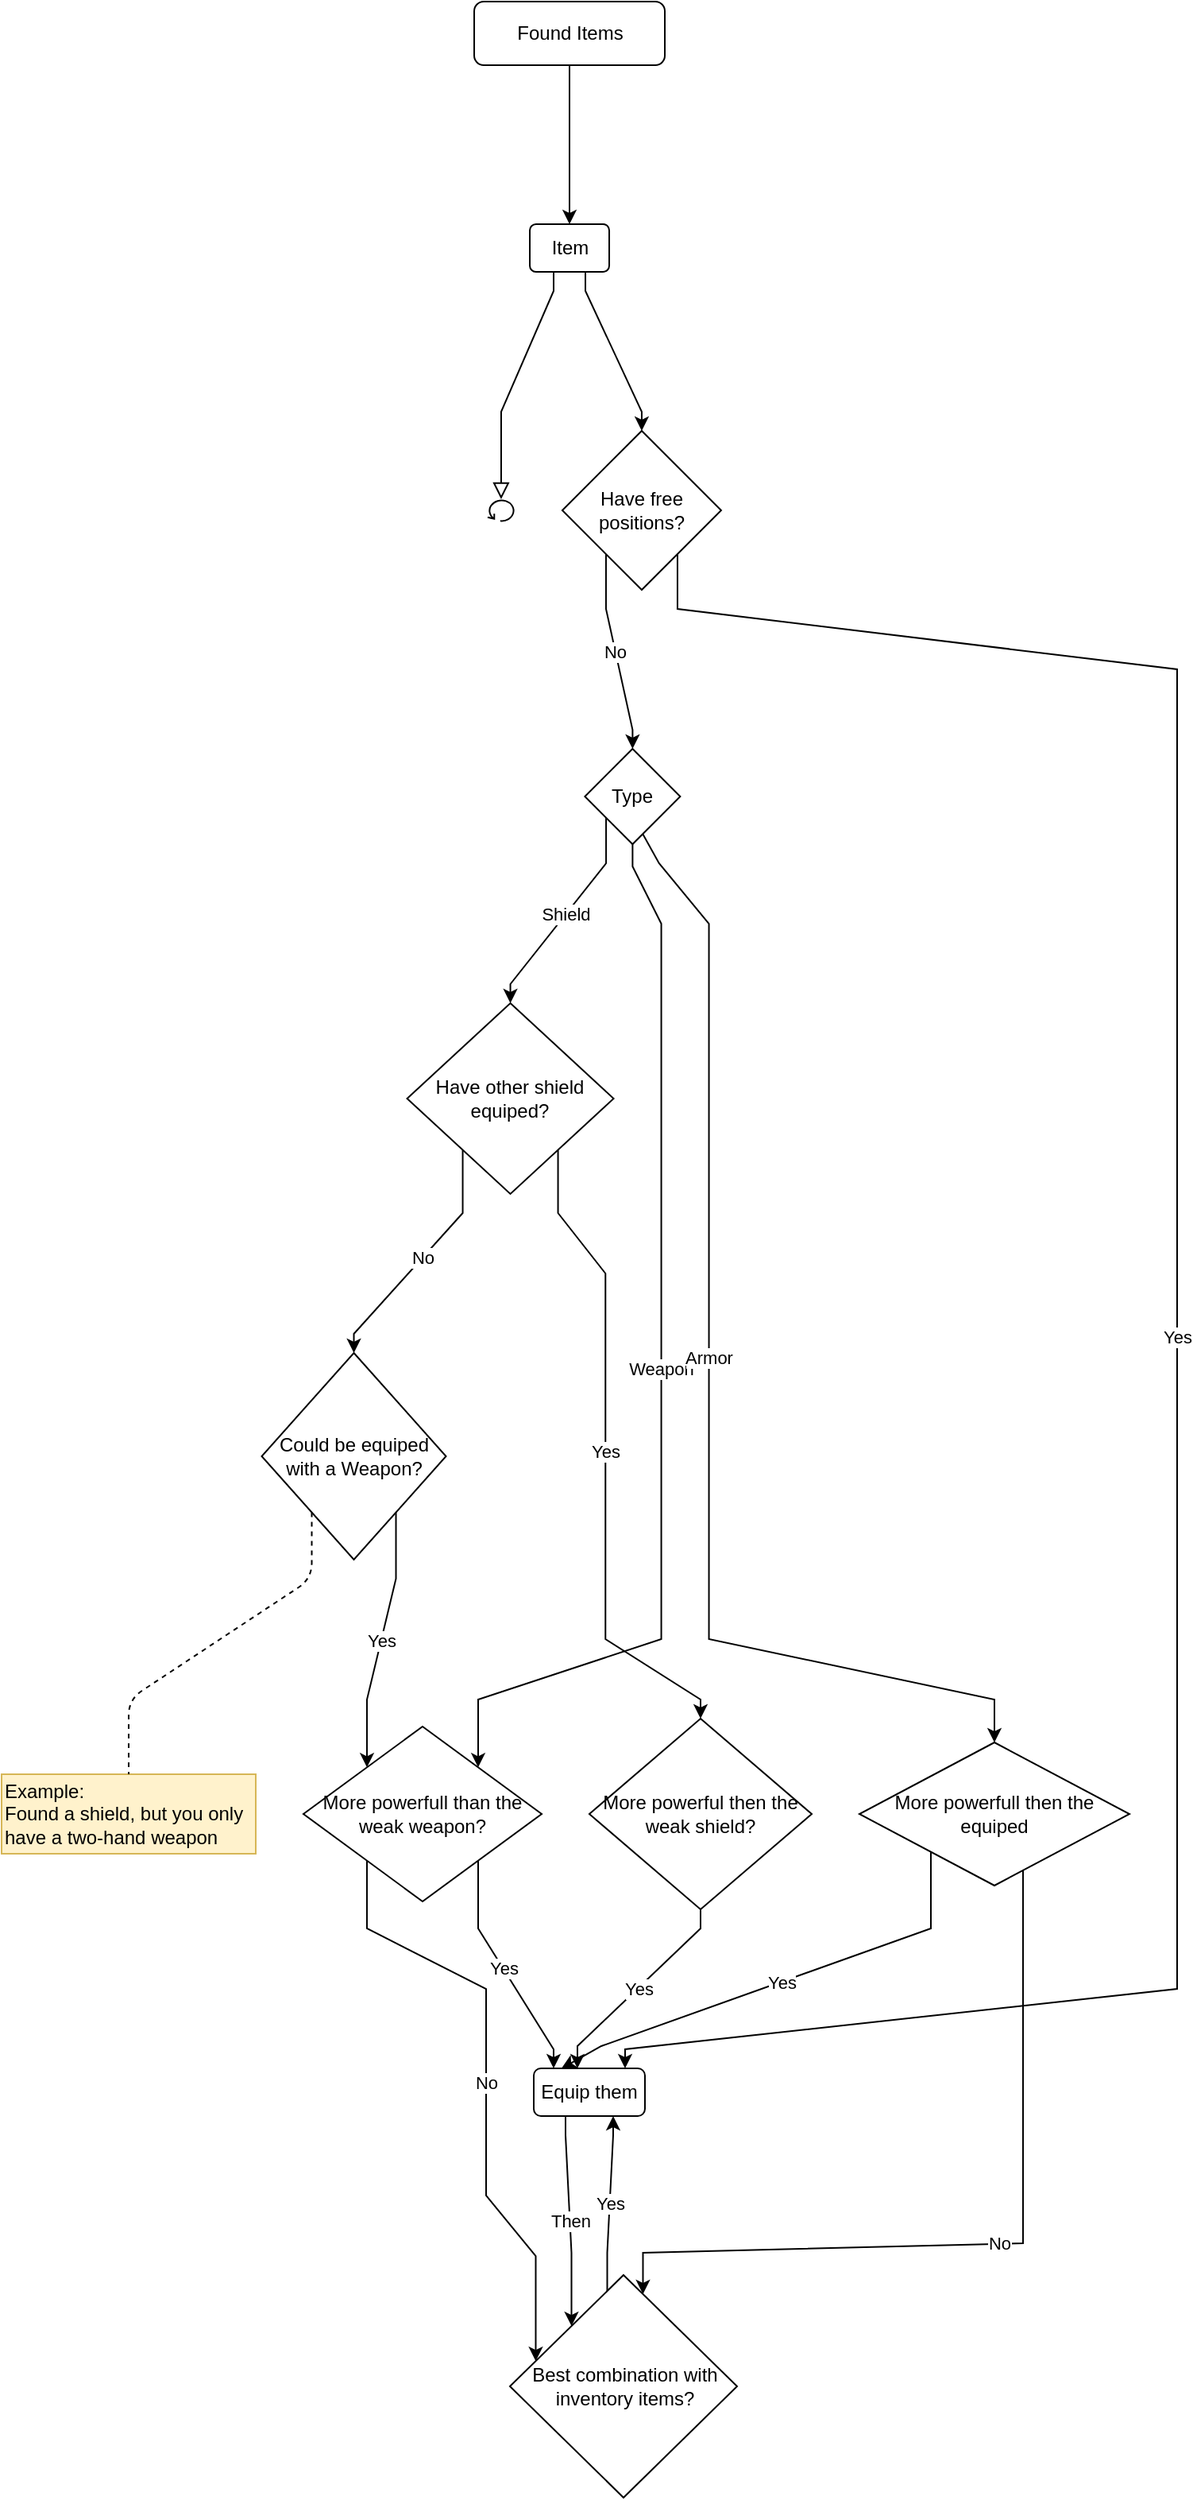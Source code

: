 <mxfile version="13.1.5" type="device"><diagram id="C5RBs43oDa-KdzZeNtuy" name="Page-1"><mxGraphModel dx="1185" dy="660" grid="1" gridSize="10" guides="1" tooltips="1" connect="1" arrows="1" fold="1" page="1" pageScale="1" pageWidth="827" pageHeight="1169" math="0" shadow="0"><root><mxCell id="WIyWlLk6GJQsqaUBKTNV-0"/><mxCell id="WIyWlLk6GJQsqaUBKTNV-1" parent="WIyWlLk6GJQsqaUBKTNV-0"/><mxCell id="YZxBftQv2Bj4QnFzN6PJ-17" style="edgeStyle=orthogonalEdgeStyle;rounded=0;orthogonalLoop=1;jettySize=auto;html=1;noEdgeStyle=1;orthogonal=1;" edge="1" parent="WIyWlLk6GJQsqaUBKTNV-1" source="WIyWlLk6GJQsqaUBKTNV-3" target="YZxBftQv2Bj4QnFzN6PJ-1"><mxGeometry relative="1" as="geometry"><Array as="points"><mxPoint x="434.515" y="52"/><mxPoint x="434.515" y="128"/></Array></mxGeometry></mxCell><mxCell id="WIyWlLk6GJQsqaUBKTNV-3" value="Found Items" style="rounded=1;whiteSpace=wrap;html=1;fontSize=12;glass=0;strokeWidth=1;shadow=0;" parent="WIyWlLk6GJQsqaUBKTNV-1" vertex="1"><mxGeometry x="374.515" width="120" height="40" as="geometry"/></mxCell><mxCell id="YZxBftQv2Bj4QnFzN6PJ-0" value="" style="shape=mxgraph.bpmn.loop;html=1;outlineConnect=0;" vertex="1" parent="WIyWlLk6GJQsqaUBKTNV-1"><mxGeometry x="382.982" y="313" width="17" height="14" as="geometry"/></mxCell><mxCell id="YZxBftQv2Bj4QnFzN6PJ-8" style="edgeStyle=orthogonalEdgeStyle;rounded=0;orthogonalLoop=1;jettySize=auto;html=1;shadow=0;strokeWidth=1;labelBackgroundColor=none;endFill=0;endArrow=block;endSize=8;noEdgeStyle=1;orthogonal=1;" edge="1" parent="WIyWlLk6GJQsqaUBKTNV-1" source="YZxBftQv2Bj4QnFzN6PJ-1" target="YZxBftQv2Bj4QnFzN6PJ-0"><mxGeometry relative="1" as="geometry"><Array as="points"><mxPoint x="424.515" y="182"/><mxPoint x="391.482" y="258"/></Array></mxGeometry></mxCell><mxCell id="YZxBftQv2Bj4QnFzN6PJ-19" style="edgeStyle=orthogonalEdgeStyle;rounded=0;orthogonalLoop=1;jettySize=auto;html=1;noEdgeStyle=1;orthogonal=1;" edge="1" parent="WIyWlLk6GJQsqaUBKTNV-1" source="YZxBftQv2Bj4QnFzN6PJ-1" target="YZxBftQv2Bj4QnFzN6PJ-18"><mxGeometry relative="1" as="geometry"><Array as="points"><mxPoint x="444.515" y="182"/><mxPoint x="479.982" y="258"/></Array></mxGeometry></mxCell><mxCell id="YZxBftQv2Bj4QnFzN6PJ-1" value="Item" style="rounded=1;whiteSpace=wrap;html=1;arcSize=13;" vertex="1" parent="WIyWlLk6GJQsqaUBKTNV-1"><mxGeometry x="409.515" y="140" width="50" height="30" as="geometry"/></mxCell><mxCell id="YZxBftQv2Bj4QnFzN6PJ-21" value="Yes" style="edgeStyle=orthogonalEdgeStyle;rounded=0;orthogonalLoop=1;jettySize=auto;html=1;labelPosition=center;verticalLabelPosition=middle;align=center;verticalAlign=middle;noEdgeStyle=1;orthogonal=1;" edge="1" parent="WIyWlLk6GJQsqaUBKTNV-1" source="YZxBftQv2Bj4QnFzN6PJ-18" target="YZxBftQv2Bj4QnFzN6PJ-22"><mxGeometry relative="1" as="geometry"><mxPoint x="350" y="280" as="targetPoint"/><Array as="points"><mxPoint x="502.482" y="382"/><mxPoint x="817.0" y="420"/><mxPoint x="817.0" y="580"/><mxPoint x="817.0" y="580"/><mxPoint x="817.0" y="800"/><mxPoint x="817.0" y="800"/><mxPoint x="817.0" y="1030"/><mxPoint x="817.0" y="1030"/><mxPoint x="817.0" y="1250"/><mxPoint x="469.5" y="1288"/></Array></mxGeometry></mxCell><mxCell id="YZxBftQv2Bj4QnFzN6PJ-30" value="No" style="edgeStyle=orthogonalEdgeStyle;rounded=0;orthogonalLoop=1;jettySize=auto;html=1;noEdgeStyle=1;orthogonal=1;" edge="1" parent="WIyWlLk6GJQsqaUBKTNV-1" source="YZxBftQv2Bj4QnFzN6PJ-18" target="YZxBftQv2Bj4QnFzN6PJ-29"><mxGeometry relative="1" as="geometry"><Array as="points"><mxPoint x="457.482" y="382"/><mxPoint x="474.203" y="458"/></Array></mxGeometry></mxCell><mxCell id="YZxBftQv2Bj4QnFzN6PJ-18" value="Have free positions?" style="rhombus;whiteSpace=wrap;html=1;" vertex="1" parent="WIyWlLk6GJQsqaUBKTNV-1"><mxGeometry x="429.982" y="270" width="100" height="100" as="geometry"/></mxCell><mxCell id="YZxBftQv2Bj4QnFzN6PJ-35" value="Shield" style="edgeStyle=orthogonalEdgeStyle;rounded=0;orthogonalLoop=1;jettySize=auto;html=1;noEdgeStyle=1;orthogonal=1;" edge="1" parent="WIyWlLk6GJQsqaUBKTNV-1" source="YZxBftQv2Bj4QnFzN6PJ-29" target="YZxBftQv2Bj4QnFzN6PJ-34"><mxGeometry relative="1" as="geometry"><Array as="points"><mxPoint x="457.537" y="542"/><mxPoint x="397.278" y="618"/></Array></mxGeometry></mxCell><mxCell id="YZxBftQv2Bj4QnFzN6PJ-57" value="Weapon" style="edgeStyle=orthogonalEdgeStyle;rounded=0;orthogonalLoop=1;jettySize=auto;html=1;noEdgeStyle=1;orthogonal=1;" edge="1" parent="WIyWlLk6GJQsqaUBKTNV-1" source="YZxBftQv2Bj4QnFzN6PJ-29" target="YZxBftQv2Bj4QnFzN6PJ-43"><mxGeometry relative="1" as="geometry"><mxPoint x="-300" y="540" as="targetPoint"/><Array as="points"><mxPoint x="474.203" y="544"/><mxPoint x="492.278" y="580"/><mxPoint x="492.278" y="800"/><mxPoint x="492.278" y="800"/><mxPoint x="492.278" y="1030"/><mxPoint x="377.0" y="1068"/></Array></mxGeometry></mxCell><mxCell id="YZxBftQv2Bj4QnFzN6PJ-66" value="Armor" style="edgeStyle=orthogonalEdgeStyle;rounded=0;orthogonalLoop=1;jettySize=auto;html=1;exitX=0;exitY=0;exitDx=0;exitDy=0;noEdgeStyle=1;orthogonal=1;" edge="1" parent="WIyWlLk6GJQsqaUBKTNV-1" source="YZxBftQv2Bj4QnFzN6PJ-29" target="YZxBftQv2Bj4QnFzN6PJ-65"><mxGeometry relative="1" as="geometry"><Array as="points"><mxPoint x="490.87" y="542"/><mxPoint x="522.278" y="580"/><mxPoint x="522.278" y="800"/><mxPoint x="522.278" y="800"/><mxPoint x="522.278" y="1030"/><mxPoint x="702.0" y="1068"/></Array></mxGeometry></mxCell><mxCell id="YZxBftQv2Bj4QnFzN6PJ-29" value="Type" style="rhombus;whiteSpace=wrap;html=1;" vertex="1" parent="WIyWlLk6GJQsqaUBKTNV-1"><mxGeometry x="444.203" y="470" width="60" height="60" as="geometry"/></mxCell><mxCell id="YZxBftQv2Bj4QnFzN6PJ-38" value="Yes" style="edgeStyle=orthogonalEdgeStyle;rounded=0;orthogonalLoop=1;jettySize=auto;html=1;noEdgeStyle=1;orthogonal=1;" edge="1" parent="WIyWlLk6GJQsqaUBKTNV-1" source="YZxBftQv2Bj4QnFzN6PJ-34" target="YZxBftQv2Bj4QnFzN6PJ-37"><mxGeometry relative="1" as="geometry"><Array as="points"><mxPoint x="427.278" y="762"/><mxPoint x="457.139" y="800"/><mxPoint x="457.139" y="1030"/><mxPoint x="517.0" y="1068"/></Array></mxGeometry></mxCell><mxCell id="YZxBftQv2Bj4QnFzN6PJ-42" value="No&lt;br&gt;" style="edgeStyle=orthogonalEdgeStyle;rounded=0;orthogonalLoop=1;jettySize=auto;html=1;noEdgeStyle=1;orthogonal=1;" edge="1" parent="WIyWlLk6GJQsqaUBKTNV-1" source="YZxBftQv2Bj4QnFzN6PJ-34" target="YZxBftQv2Bj4QnFzN6PJ-41"><mxGeometry relative="1" as="geometry"><Array as="points"><mxPoint x="367.278" y="762"/><mxPoint x="298.759" y="838"/></Array></mxGeometry></mxCell><mxCell id="YZxBftQv2Bj4QnFzN6PJ-34" value="Have other shield equiped?" style="rhombus;whiteSpace=wrap;html=1;" vertex="1" parent="WIyWlLk6GJQsqaUBKTNV-1"><mxGeometry x="332.278" y="630" width="130" height="120" as="geometry"/></mxCell><mxCell id="YZxBftQv2Bj4QnFzN6PJ-40" value="Yes" style="edgeStyle=orthogonalEdgeStyle;rounded=0;orthogonalLoop=1;jettySize=auto;html=1;noEdgeStyle=1;orthogonal=1;" edge="1" parent="WIyWlLk6GJQsqaUBKTNV-1" source="YZxBftQv2Bj4QnFzN6PJ-37" target="YZxBftQv2Bj4QnFzN6PJ-22"><mxGeometry relative="1" as="geometry"><Array as="points"><mxPoint x="517.0" y="1212"/><mxPoint x="439.5" y="1286"/></Array></mxGeometry></mxCell><mxCell id="YZxBftQv2Bj4QnFzN6PJ-37" value="More powerful then the weak shield?" style="rhombus;whiteSpace=wrap;html=1;" vertex="1" parent="WIyWlLk6GJQsqaUBKTNV-1"><mxGeometry x="447.0" y="1080" width="140" height="120" as="geometry"/></mxCell><mxCell id="YZxBftQv2Bj4QnFzN6PJ-61" value="Then" style="edgeStyle=orthogonalEdgeStyle;rounded=0;orthogonalLoop=1;jettySize=auto;html=1;noEdgeStyle=1;orthogonal=1;" edge="1" parent="WIyWlLk6GJQsqaUBKTNV-1" source="YZxBftQv2Bj4QnFzN6PJ-22" target="YZxBftQv2Bj4QnFzN6PJ-59"><mxGeometry relative="1" as="geometry"><mxPoint x="-90" y="1270" as="targetPoint"/><Array as="points"><mxPoint x="432.0" y="1342"/><mxPoint x="435.75" y="1416"/></Array></mxGeometry></mxCell><mxCell id="YZxBftQv2Bj4QnFzN6PJ-22" value="Equip them" style="rounded=1;whiteSpace=wrap;html=1;" vertex="1" parent="WIyWlLk6GJQsqaUBKTNV-1"><mxGeometry x="412.0" y="1300" width="70" height="30" as="geometry"/></mxCell><mxCell id="YZxBftQv2Bj4QnFzN6PJ-44" value="Yes" style="edgeStyle=orthogonalEdgeStyle;rounded=0;orthogonalLoop=1;jettySize=auto;html=1;noEdgeStyle=1;orthogonal=1;" edge="1" parent="WIyWlLk6GJQsqaUBKTNV-1" source="YZxBftQv2Bj4QnFzN6PJ-41" target="YZxBftQv2Bj4QnFzN6PJ-43"><mxGeometry relative="1" as="geometry"><Array as="points"><mxPoint x="325.259" y="992"/><mxPoint x="307.0" y="1068"/></Array></mxGeometry></mxCell><mxCell id="YZxBftQv2Bj4QnFzN6PJ-41" value="Could be equiped with a Weapon?" style="rhombus;whiteSpace=wrap;html=1;" vertex="1" parent="WIyWlLk6GJQsqaUBKTNV-1"><mxGeometry x="240.759" y="850" width="116" height="130" as="geometry"/></mxCell><mxCell id="YZxBftQv2Bj4QnFzN6PJ-45" value="Yes" style="edgeStyle=orthogonalEdgeStyle;rounded=0;orthogonalLoop=1;jettySize=auto;html=1;noEdgeStyle=1;orthogonal=1;" edge="1" parent="WIyWlLk6GJQsqaUBKTNV-1" source="YZxBftQv2Bj4QnFzN6PJ-43" target="YZxBftQv2Bj4QnFzN6PJ-22"><mxGeometry relative="1" as="geometry"><Array as="points"><mxPoint x="377.0" y="1212"/><mxPoint x="424.5" y="1288"/></Array></mxGeometry></mxCell><mxCell id="YZxBftQv2Bj4QnFzN6PJ-60" value="No" style="edgeStyle=orthogonalEdgeStyle;rounded=0;orthogonalLoop=1;jettySize=auto;html=1;noEdgeStyle=1;orthogonal=1;" edge="1" parent="WIyWlLk6GJQsqaUBKTNV-1" source="YZxBftQv2Bj4QnFzN6PJ-43" target="YZxBftQv2Bj4QnFzN6PJ-59"><mxGeometry relative="1" as="geometry"><Array as="points"><mxPoint x="307.0" y="1212"/><mxPoint x="382.0" y="1250"/><mxPoint x="382.0" y="1380"/><mxPoint x="413.25" y="1418"/></Array></mxGeometry></mxCell><mxCell id="YZxBftQv2Bj4QnFzN6PJ-43" value="More powerfull than the weak weapon?" style="rhombus;whiteSpace=wrap;html=1;" vertex="1" parent="WIyWlLk6GJQsqaUBKTNV-1"><mxGeometry x="267.0" y="1085" width="150" height="110" as="geometry"/></mxCell><mxCell id="YZxBftQv2Bj4QnFzN6PJ-49" value="Example:&lt;br&gt;Found a shield, but you only have a two-hand weapon" style="text;html=1;strokeColor=#d6b656;fillColor=#fff2cc;align=left;verticalAlign=middle;whiteSpace=wrap;rounded=0;" vertex="1" parent="WIyWlLk6GJQsqaUBKTNV-1"><mxGeometry x="77.0" y="1115" width="160" height="50" as="geometry"/></mxCell><mxCell id="YZxBftQv2Bj4QnFzN6PJ-50" value="" style="endArrow=none;dashed=1;html=1;noEdgeStyle=1;orthogonal=1;" edge="1" parent="WIyWlLk6GJQsqaUBKTNV-1" source="YZxBftQv2Bj4QnFzN6PJ-41" target="YZxBftQv2Bj4QnFzN6PJ-49"><mxGeometry width="50" height="50" relative="1" as="geometry"><mxPoint x="370" y="850" as="sourcePoint"/><mxPoint x="420" y="800" as="targetPoint"/><Array as="points"><mxPoint x="272.259" y="992"/><mxPoint x="157.0" y="1068"/></Array></mxGeometry></mxCell><mxCell id="YZxBftQv2Bj4QnFzN6PJ-51" style="edgeStyle=orthogonalEdgeStyle;rounded=0;orthogonalLoop=1;jettySize=auto;html=1;exitX=0.5;exitY=1;exitDx=0;exitDy=0;" edge="1" parent="WIyWlLk6GJQsqaUBKTNV-1" source="YZxBftQv2Bj4QnFzN6PJ-43" target="YZxBftQv2Bj4QnFzN6PJ-43"><mxGeometry relative="1" as="geometry"/></mxCell><mxCell id="YZxBftQv2Bj4QnFzN6PJ-62" value="Yes" style="edgeStyle=orthogonalEdgeStyle;rounded=0;orthogonalLoop=1;jettySize=auto;html=1;noEdgeStyle=1;orthogonal=1;" edge="1" parent="WIyWlLk6GJQsqaUBKTNV-1" source="YZxBftQv2Bj4QnFzN6PJ-59" target="YZxBftQv2Bj4QnFzN6PJ-22"><mxGeometry relative="1" as="geometry"><mxPoint x="120" y="850" as="targetPoint"/><Array as="points"><mxPoint x="458.25" y="1416"/><mxPoint x="462.0" y="1342"/></Array></mxGeometry></mxCell><mxCell id="YZxBftQv2Bj4QnFzN6PJ-59" value="&lt;div style=&quot;text-align: center&quot;&gt;&lt;span&gt;Best combination with inventory items?&lt;/span&gt;&lt;/div&gt;" style="rhombus;whiteSpace=wrap;html=1;align=left;" vertex="1" parent="WIyWlLk6GJQsqaUBKTNV-1"><mxGeometry x="397" y="1430" width="143" height="140" as="geometry"/></mxCell><mxCell id="YZxBftQv2Bj4QnFzN6PJ-67" value="Yes" style="edgeStyle=orthogonalEdgeStyle;rounded=0;orthogonalLoop=1;jettySize=auto;html=1;entryX=0.25;entryY=0;entryDx=0;entryDy=0;noEdgeStyle=1;orthogonal=1;" edge="1" parent="WIyWlLk6GJQsqaUBKTNV-1" source="YZxBftQv2Bj4QnFzN6PJ-65" target="YZxBftQv2Bj4QnFzN6PJ-22"><mxGeometry relative="1" as="geometry"><Array as="points"><mxPoint x="662.0" y="1212"/><mxPoint x="454.5" y="1286"/></Array></mxGeometry></mxCell><mxCell id="YZxBftQv2Bj4QnFzN6PJ-68" value="No" style="edgeStyle=orthogonalEdgeStyle;rounded=0;orthogonalLoop=1;jettySize=auto;html=1;noEdgeStyle=1;orthogonal=1;" edge="1" parent="WIyWlLk6GJQsqaUBKTNV-1" source="YZxBftQv2Bj4QnFzN6PJ-65" target="YZxBftQv2Bj4QnFzN6PJ-59"><mxGeometry relative="1" as="geometry"><Array as="points"><mxPoint x="720" y="1230"/><mxPoint x="720" y="1310"/><mxPoint x="720" y="1370"/><mxPoint x="720" y="1410"/><mxPoint x="480.75" y="1416"/></Array></mxGeometry></mxCell><mxCell id="YZxBftQv2Bj4QnFzN6PJ-65" value="More powerfull then the equiped" style="rhombus;whiteSpace=wrap;html=1;align=center;" vertex="1" parent="WIyWlLk6GJQsqaUBKTNV-1"><mxGeometry x="617.0" y="1095" width="170" height="90" as="geometry"/></mxCell></root></mxGraphModel></diagram></mxfile>